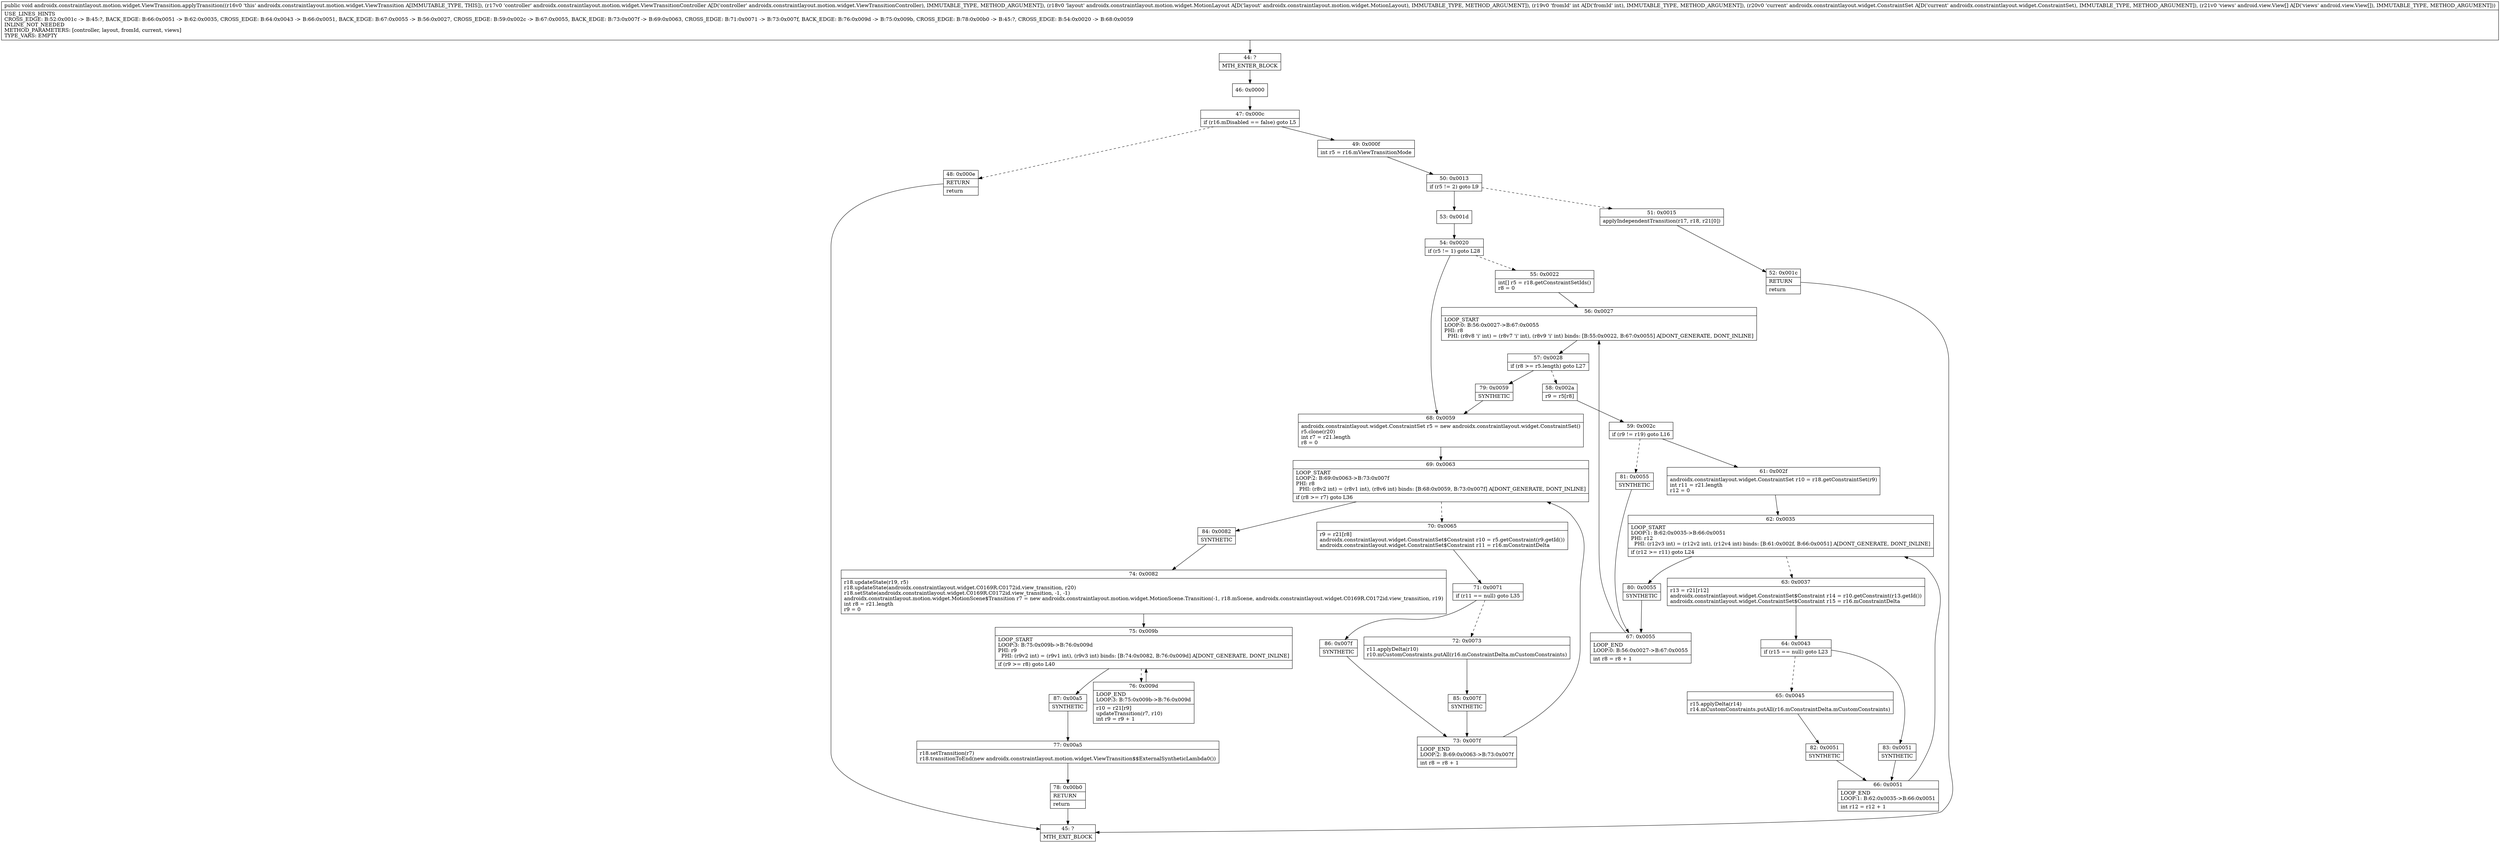 digraph "CFG forandroidx.constraintlayout.motion.widget.ViewTransition.applyTransition(Landroidx\/constraintlayout\/motion\/widget\/ViewTransitionController;Landroidx\/constraintlayout\/motion\/widget\/MotionLayout;ILandroidx\/constraintlayout\/widget\/ConstraintSet;[Landroid\/view\/View;)V" {
Node_44 [shape=record,label="{44\:\ ?|MTH_ENTER_BLOCK\l}"];
Node_46 [shape=record,label="{46\:\ 0x0000}"];
Node_47 [shape=record,label="{47\:\ 0x000c|if (r16.mDisabled == false) goto L5\l}"];
Node_48 [shape=record,label="{48\:\ 0x000e|RETURN\l|return\l}"];
Node_45 [shape=record,label="{45\:\ ?|MTH_EXIT_BLOCK\l}"];
Node_49 [shape=record,label="{49\:\ 0x000f|int r5 = r16.mViewTransitionMode\l}"];
Node_50 [shape=record,label="{50\:\ 0x0013|if (r5 != 2) goto L9\l}"];
Node_51 [shape=record,label="{51\:\ 0x0015|applyIndependentTransition(r17, r18, r21[0])\l}"];
Node_52 [shape=record,label="{52\:\ 0x001c|RETURN\l|return\l}"];
Node_53 [shape=record,label="{53\:\ 0x001d}"];
Node_54 [shape=record,label="{54\:\ 0x0020|if (r5 != 1) goto L28\l}"];
Node_55 [shape=record,label="{55\:\ 0x0022|int[] r5 = r18.getConstraintSetIds()\lr8 = 0\l}"];
Node_56 [shape=record,label="{56\:\ 0x0027|LOOP_START\lLOOP:0: B:56:0x0027\-\>B:67:0x0055\lPHI: r8 \l  PHI: (r8v8 'i' int) = (r8v7 'i' int), (r8v9 'i' int) binds: [B:55:0x0022, B:67:0x0055] A[DONT_GENERATE, DONT_INLINE]\l}"];
Node_57 [shape=record,label="{57\:\ 0x0028|if (r8 \>= r5.length) goto L27\l}"];
Node_58 [shape=record,label="{58\:\ 0x002a|r9 = r5[r8]\l}"];
Node_59 [shape=record,label="{59\:\ 0x002c|if (r9 != r19) goto L16\l}"];
Node_61 [shape=record,label="{61\:\ 0x002f|androidx.constraintlayout.widget.ConstraintSet r10 = r18.getConstraintSet(r9)\lint r11 = r21.length\lr12 = 0\l}"];
Node_62 [shape=record,label="{62\:\ 0x0035|LOOP_START\lLOOP:1: B:62:0x0035\-\>B:66:0x0051\lPHI: r12 \l  PHI: (r12v3 int) = (r12v2 int), (r12v4 int) binds: [B:61:0x002f, B:66:0x0051] A[DONT_GENERATE, DONT_INLINE]\l|if (r12 \>= r11) goto L24\l}"];
Node_63 [shape=record,label="{63\:\ 0x0037|r13 = r21[r12]\landroidx.constraintlayout.widget.ConstraintSet$Constraint r14 = r10.getConstraint(r13.getId())\landroidx.constraintlayout.widget.ConstraintSet$Constraint r15 = r16.mConstraintDelta\l}"];
Node_64 [shape=record,label="{64\:\ 0x0043|if (r15 == null) goto L23\l}"];
Node_65 [shape=record,label="{65\:\ 0x0045|r15.applyDelta(r14)\lr14.mCustomConstraints.putAll(r16.mConstraintDelta.mCustomConstraints)\l}"];
Node_82 [shape=record,label="{82\:\ 0x0051|SYNTHETIC\l}"];
Node_66 [shape=record,label="{66\:\ 0x0051|LOOP_END\lLOOP:1: B:62:0x0035\-\>B:66:0x0051\l|int r12 = r12 + 1\l}"];
Node_83 [shape=record,label="{83\:\ 0x0051|SYNTHETIC\l}"];
Node_80 [shape=record,label="{80\:\ 0x0055|SYNTHETIC\l}"];
Node_67 [shape=record,label="{67\:\ 0x0055|LOOP_END\lLOOP:0: B:56:0x0027\-\>B:67:0x0055\l|int r8 = r8 + 1\l}"];
Node_81 [shape=record,label="{81\:\ 0x0055|SYNTHETIC\l}"];
Node_79 [shape=record,label="{79\:\ 0x0059|SYNTHETIC\l}"];
Node_68 [shape=record,label="{68\:\ 0x0059|androidx.constraintlayout.widget.ConstraintSet r5 = new androidx.constraintlayout.widget.ConstraintSet()\lr5.clone(r20)\lint r7 = r21.length\lr8 = 0\l}"];
Node_69 [shape=record,label="{69\:\ 0x0063|LOOP_START\lLOOP:2: B:69:0x0063\-\>B:73:0x007f\lPHI: r8 \l  PHI: (r8v2 int) = (r8v1 int), (r8v6 int) binds: [B:68:0x0059, B:73:0x007f] A[DONT_GENERATE, DONT_INLINE]\l|if (r8 \>= r7) goto L36\l}"];
Node_70 [shape=record,label="{70\:\ 0x0065|r9 = r21[r8]\landroidx.constraintlayout.widget.ConstraintSet$Constraint r10 = r5.getConstraint(r9.getId())\landroidx.constraintlayout.widget.ConstraintSet$Constraint r11 = r16.mConstraintDelta\l}"];
Node_71 [shape=record,label="{71\:\ 0x0071|if (r11 == null) goto L35\l}"];
Node_72 [shape=record,label="{72\:\ 0x0073|r11.applyDelta(r10)\lr10.mCustomConstraints.putAll(r16.mConstraintDelta.mCustomConstraints)\l}"];
Node_85 [shape=record,label="{85\:\ 0x007f|SYNTHETIC\l}"];
Node_73 [shape=record,label="{73\:\ 0x007f|LOOP_END\lLOOP:2: B:69:0x0063\-\>B:73:0x007f\l|int r8 = r8 + 1\l}"];
Node_86 [shape=record,label="{86\:\ 0x007f|SYNTHETIC\l}"];
Node_84 [shape=record,label="{84\:\ 0x0082|SYNTHETIC\l}"];
Node_74 [shape=record,label="{74\:\ 0x0082|r18.updateState(r19, r5)\lr18.updateState(androidx.constraintlayout.widget.C0169R.C0172id.view_transition, r20)\lr18.setState(androidx.constraintlayout.widget.C0169R.C0172id.view_transition, \-1, \-1)\landroidx.constraintlayout.motion.widget.MotionScene$Transition r7 = new androidx.constraintlayout.motion.widget.MotionScene.Transition(\-1, r18.mScene, androidx.constraintlayout.widget.C0169R.C0172id.view_transition, r19)\lint r8 = r21.length\lr9 = 0\l}"];
Node_75 [shape=record,label="{75\:\ 0x009b|LOOP_START\lLOOP:3: B:75:0x009b\-\>B:76:0x009d\lPHI: r9 \l  PHI: (r9v2 int) = (r9v1 int), (r9v3 int) binds: [B:74:0x0082, B:76:0x009d] A[DONT_GENERATE, DONT_INLINE]\l|if (r9 \>= r8) goto L40\l}"];
Node_76 [shape=record,label="{76\:\ 0x009d|LOOP_END\lLOOP:3: B:75:0x009b\-\>B:76:0x009d\l|r10 = r21[r9]\lupdateTransition(r7, r10)\lint r9 = r9 + 1\l}"];
Node_87 [shape=record,label="{87\:\ 0x00a5|SYNTHETIC\l}"];
Node_77 [shape=record,label="{77\:\ 0x00a5|r18.setTransition(r7)\lr18.transitionToEnd(new androidx.constraintlayout.motion.widget.ViewTransition$$ExternalSyntheticLambda0())\l}"];
Node_78 [shape=record,label="{78\:\ 0x00b0|RETURN\l|return\l}"];
MethodNode[shape=record,label="{public void androidx.constraintlayout.motion.widget.ViewTransition.applyTransition((r16v0 'this' androidx.constraintlayout.motion.widget.ViewTransition A[IMMUTABLE_TYPE, THIS]), (r17v0 'controller' androidx.constraintlayout.motion.widget.ViewTransitionController A[D('controller' androidx.constraintlayout.motion.widget.ViewTransitionController), IMMUTABLE_TYPE, METHOD_ARGUMENT]), (r18v0 'layout' androidx.constraintlayout.motion.widget.MotionLayout A[D('layout' androidx.constraintlayout.motion.widget.MotionLayout), IMMUTABLE_TYPE, METHOD_ARGUMENT]), (r19v0 'fromId' int A[D('fromId' int), IMMUTABLE_TYPE, METHOD_ARGUMENT]), (r20v0 'current' androidx.constraintlayout.widget.ConstraintSet A[D('current' androidx.constraintlayout.widget.ConstraintSet), IMMUTABLE_TYPE, METHOD_ARGUMENT]), (r21v0 'views' android.view.View[] A[D('views' android.view.View[]), IMMUTABLE_TYPE, METHOD_ARGUMENT]))  | USE_LINES_HINTS\lCROSS_EDGE: B:52:0x001c \-\> B:45:?, BACK_EDGE: B:66:0x0051 \-\> B:62:0x0035, CROSS_EDGE: B:64:0x0043 \-\> B:66:0x0051, BACK_EDGE: B:67:0x0055 \-\> B:56:0x0027, CROSS_EDGE: B:59:0x002c \-\> B:67:0x0055, BACK_EDGE: B:73:0x007f \-\> B:69:0x0063, CROSS_EDGE: B:71:0x0071 \-\> B:73:0x007f, BACK_EDGE: B:76:0x009d \-\> B:75:0x009b, CROSS_EDGE: B:78:0x00b0 \-\> B:45:?, CROSS_EDGE: B:54:0x0020 \-\> B:68:0x0059\lINLINE_NOT_NEEDED\lMETHOD_PARAMETERS: [controller, layout, fromId, current, views]\lTYPE_VARS: EMPTY\l}"];
MethodNode -> Node_44;Node_44 -> Node_46;
Node_46 -> Node_47;
Node_47 -> Node_48[style=dashed];
Node_47 -> Node_49;
Node_48 -> Node_45;
Node_49 -> Node_50;
Node_50 -> Node_51[style=dashed];
Node_50 -> Node_53;
Node_51 -> Node_52;
Node_52 -> Node_45;
Node_53 -> Node_54;
Node_54 -> Node_55[style=dashed];
Node_54 -> Node_68;
Node_55 -> Node_56;
Node_56 -> Node_57;
Node_57 -> Node_58[style=dashed];
Node_57 -> Node_79;
Node_58 -> Node_59;
Node_59 -> Node_61;
Node_59 -> Node_81[style=dashed];
Node_61 -> Node_62;
Node_62 -> Node_63[style=dashed];
Node_62 -> Node_80;
Node_63 -> Node_64;
Node_64 -> Node_65[style=dashed];
Node_64 -> Node_83;
Node_65 -> Node_82;
Node_82 -> Node_66;
Node_66 -> Node_62;
Node_83 -> Node_66;
Node_80 -> Node_67;
Node_67 -> Node_56;
Node_81 -> Node_67;
Node_79 -> Node_68;
Node_68 -> Node_69;
Node_69 -> Node_70[style=dashed];
Node_69 -> Node_84;
Node_70 -> Node_71;
Node_71 -> Node_72[style=dashed];
Node_71 -> Node_86;
Node_72 -> Node_85;
Node_85 -> Node_73;
Node_73 -> Node_69;
Node_86 -> Node_73;
Node_84 -> Node_74;
Node_74 -> Node_75;
Node_75 -> Node_76[style=dashed];
Node_75 -> Node_87;
Node_76 -> Node_75;
Node_87 -> Node_77;
Node_77 -> Node_78;
Node_78 -> Node_45;
}

